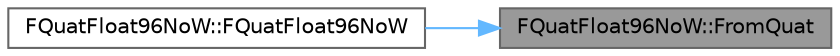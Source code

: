 digraph "FQuatFloat96NoW::FromQuat"
{
 // INTERACTIVE_SVG=YES
 // LATEX_PDF_SIZE
  bgcolor="transparent";
  edge [fontname=Helvetica,fontsize=10,labelfontname=Helvetica,labelfontsize=10];
  node [fontname=Helvetica,fontsize=10,shape=box,height=0.2,width=0.4];
  rankdir="RL";
  Node1 [id="Node000001",label="FQuatFloat96NoW::FromQuat",height=0.2,width=0.4,color="gray40", fillcolor="grey60", style="filled", fontcolor="black",tooltip=" "];
  Node1 -> Node2 [id="edge1_Node000001_Node000002",dir="back",color="steelblue1",style="solid",tooltip=" "];
  Node2 [id="Node000002",label="FQuatFloat96NoW::FQuatFloat96NoW",height=0.2,width=0.4,color="grey40", fillcolor="white", style="filled",URL="$df/d77/classFQuatFloat96NoW.html#a1ade4d3e0f3ba187a1b1d8ab931dfce7",tooltip=" "];
}
